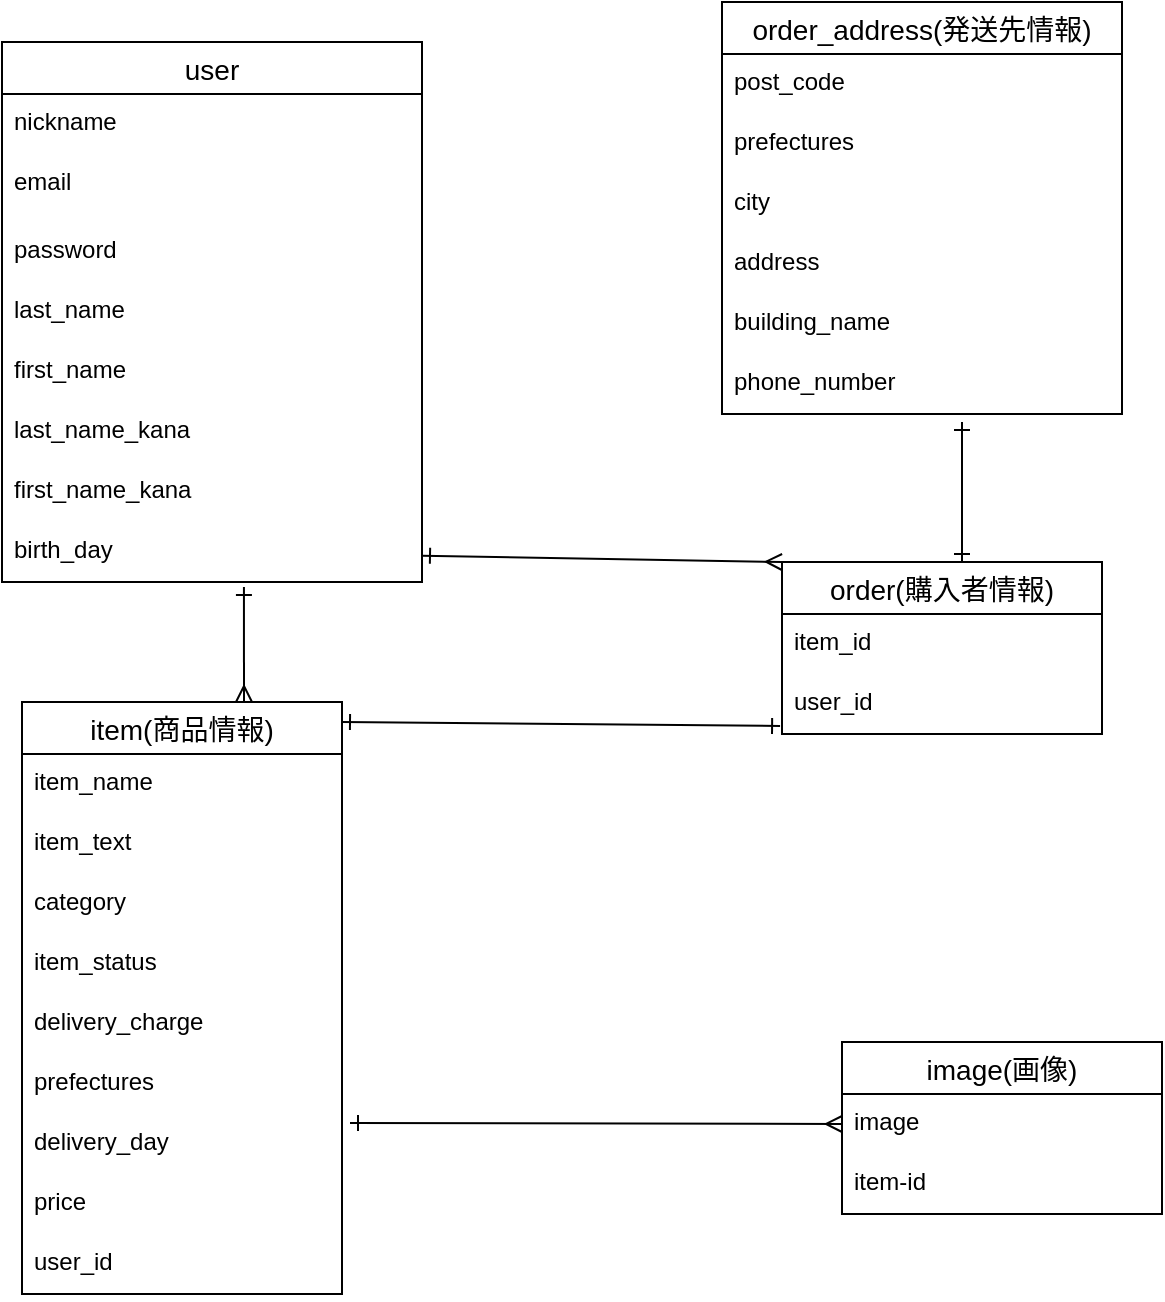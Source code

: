 <mxfile>
    <diagram id="D3qm80YoAi3OoaaXay8a" name="ページ1">
        <mxGraphModel dx="444" dy="807" grid="1" gridSize="10" guides="1" tooltips="1" connect="1" arrows="1" fold="1" page="1" pageScale="1" pageWidth="827" pageHeight="1169" math="0" shadow="0">
            <root>
                <mxCell id="0"/>
                <mxCell id="1" parent="0"/>
                <mxCell id="2" value="user" style="swimlane;fontStyle=0;childLayout=stackLayout;horizontal=1;startSize=26;horizontalStack=0;resizeParent=1;resizeParentMax=0;resizeLast=0;collapsible=1;marginBottom=0;align=center;fontSize=14;" parent="1" vertex="1">
                    <mxGeometry x="50" y="60" width="210" height="270" as="geometry"/>
                </mxCell>
                <mxCell id="3" value="nickname" style="text;strokeColor=none;fillColor=none;spacingLeft=4;spacingRight=4;overflow=hidden;rotatable=0;points=[[0,0.5],[1,0.5]];portConstraint=eastwest;fontSize=12;" parent="2" vertex="1">
                    <mxGeometry y="26" width="210" height="30" as="geometry"/>
                </mxCell>
                <mxCell id="4" value="email" style="text;strokeColor=none;fillColor=none;spacingLeft=4;spacingRight=4;overflow=hidden;rotatable=0;points=[[0,0.5],[1,0.5]];portConstraint=eastwest;fontSize=12;" parent="2" vertex="1">
                    <mxGeometry y="56" width="210" height="34" as="geometry"/>
                </mxCell>
                <mxCell id="5" value="password" style="text;strokeColor=none;fillColor=none;spacingLeft=4;spacingRight=4;overflow=hidden;rotatable=0;points=[[0,0.5],[1,0.5]];portConstraint=eastwest;fontSize=12;" parent="2" vertex="1">
                    <mxGeometry y="90" width="210" height="30" as="geometry"/>
                </mxCell>
                <mxCell id="27" value="last_name" style="text;strokeColor=none;fillColor=none;spacingLeft=4;spacingRight=4;overflow=hidden;rotatable=0;points=[[0,0.5],[1,0.5]];portConstraint=eastwest;fontSize=12;" parent="2" vertex="1">
                    <mxGeometry y="120" width="210" height="30" as="geometry"/>
                </mxCell>
                <mxCell id="30" value="first_name" style="text;strokeColor=none;fillColor=none;spacingLeft=4;spacingRight=4;overflow=hidden;rotatable=0;points=[[0,0.5],[1,0.5]];portConstraint=eastwest;fontSize=12;" parent="2" vertex="1">
                    <mxGeometry y="150" width="210" height="30" as="geometry"/>
                </mxCell>
                <mxCell id="31" value="last_name_kana" style="text;strokeColor=none;fillColor=none;spacingLeft=4;spacingRight=4;overflow=hidden;rotatable=0;points=[[0,0.5],[1,0.5]];portConstraint=eastwest;fontSize=12;" parent="2" vertex="1">
                    <mxGeometry y="180" width="210" height="30" as="geometry"/>
                </mxCell>
                <mxCell id="32" value="first_name_kana" style="text;strokeColor=none;fillColor=none;spacingLeft=4;spacingRight=4;overflow=hidden;rotatable=0;points=[[0,0.5],[1,0.5]];portConstraint=eastwest;fontSize=12;" parent="2" vertex="1">
                    <mxGeometry y="210" width="210" height="30" as="geometry"/>
                </mxCell>
                <mxCell id="53" value="birth_day&#10;" style="text;strokeColor=none;fillColor=none;spacingLeft=4;spacingRight=4;overflow=hidden;rotatable=0;points=[[0,0.5],[1,0.5]];portConstraint=eastwest;fontSize=12;" parent="2" vertex="1">
                    <mxGeometry y="240" width="210" height="30" as="geometry"/>
                </mxCell>
                <mxCell id="12" value="item(商品情報)" style="swimlane;fontStyle=0;childLayout=stackLayout;horizontal=1;startSize=26;horizontalStack=0;resizeParent=1;resizeParentMax=0;resizeLast=0;collapsible=1;marginBottom=0;align=center;fontSize=14;" parent="1" vertex="1">
                    <mxGeometry x="60" y="390" width="160" height="296" as="geometry"/>
                </mxCell>
                <mxCell id="13" value="item_name" style="text;strokeColor=none;fillColor=none;spacingLeft=4;spacingRight=4;overflow=hidden;rotatable=0;points=[[0,0.5],[1,0.5]];portConstraint=eastwest;fontSize=12;" parent="12" vertex="1">
                    <mxGeometry y="26" width="160" height="30" as="geometry"/>
                </mxCell>
                <mxCell id="14" value="item_text" style="text;strokeColor=none;fillColor=none;spacingLeft=4;spacingRight=4;overflow=hidden;rotatable=0;points=[[0,0.5],[1,0.5]];portConstraint=eastwest;fontSize=12;" parent="12" vertex="1">
                    <mxGeometry y="56" width="160" height="30" as="geometry"/>
                </mxCell>
                <mxCell id="15" value="category" style="text;strokeColor=none;fillColor=none;spacingLeft=4;spacingRight=4;overflow=hidden;rotatable=0;points=[[0,0.5],[1,0.5]];portConstraint=eastwest;fontSize=12;" parent="12" vertex="1">
                    <mxGeometry y="86" width="160" height="30" as="geometry"/>
                </mxCell>
                <mxCell id="33" value="item_status" style="text;strokeColor=none;fillColor=none;spacingLeft=4;spacingRight=4;overflow=hidden;rotatable=0;points=[[0,0.5],[1,0.5]];portConstraint=eastwest;fontSize=12;" parent="12" vertex="1">
                    <mxGeometry y="116" width="160" height="30" as="geometry"/>
                </mxCell>
                <mxCell id="58" value="delivery_charge" style="text;strokeColor=none;fillColor=none;spacingLeft=4;spacingRight=4;overflow=hidden;rotatable=0;points=[[0,0.5],[1,0.5]];portConstraint=eastwest;fontSize=12;" parent="12" vertex="1">
                    <mxGeometry y="146" width="160" height="30" as="geometry"/>
                </mxCell>
                <mxCell id="59" value="prefectures" style="text;strokeColor=none;fillColor=none;spacingLeft=4;spacingRight=4;overflow=hidden;rotatable=0;points=[[0,0.5],[1,0.5]];portConstraint=eastwest;fontSize=12;" parent="12" vertex="1">
                    <mxGeometry y="176" width="160" height="30" as="geometry"/>
                </mxCell>
                <mxCell id="67" value="delivery_day" style="text;strokeColor=none;fillColor=none;spacingLeft=4;spacingRight=4;overflow=hidden;rotatable=0;points=[[0,0.5],[1,0.5]];portConstraint=eastwest;fontSize=12;" parent="12" vertex="1">
                    <mxGeometry y="206" width="160" height="30" as="geometry"/>
                </mxCell>
                <mxCell id="94" value="price" style="text;strokeColor=none;fillColor=none;spacingLeft=4;spacingRight=4;overflow=hidden;rotatable=0;points=[[0,0.5],[1,0.5]];portConstraint=eastwest;fontSize=12;" vertex="1" parent="12">
                    <mxGeometry y="236" width="160" height="30" as="geometry"/>
                </mxCell>
                <mxCell id="68" value="user_id" style="text;strokeColor=none;fillColor=none;spacingLeft=4;spacingRight=4;overflow=hidden;rotatable=0;points=[[0,0.5],[1,0.5]];portConstraint=eastwest;fontSize=12;" parent="12" vertex="1">
                    <mxGeometry y="266" width="160" height="30" as="geometry"/>
                </mxCell>
                <mxCell id="16" value="order_address(発送先情報)" style="swimlane;fontStyle=0;childLayout=stackLayout;horizontal=1;startSize=26;horizontalStack=0;resizeParent=1;resizeParentMax=0;resizeLast=0;collapsible=1;marginBottom=0;align=center;fontSize=14;" parent="1" vertex="1">
                    <mxGeometry x="410" y="40" width="200" height="206" as="geometry"/>
                </mxCell>
                <mxCell id="17" value="post_code" style="text;strokeColor=none;fillColor=none;spacingLeft=4;spacingRight=4;overflow=hidden;rotatable=0;points=[[0,0.5],[1,0.5]];portConstraint=eastwest;fontSize=12;" parent="16" vertex="1">
                    <mxGeometry y="26" width="200" height="30" as="geometry"/>
                </mxCell>
                <mxCell id="19" value="prefectures" style="text;strokeColor=none;fillColor=none;spacingLeft=4;spacingRight=4;overflow=hidden;rotatable=0;points=[[0,0.5],[1,0.5]];portConstraint=eastwest;fontSize=12;" parent="16" vertex="1">
                    <mxGeometry y="56" width="200" height="30" as="geometry"/>
                </mxCell>
                <mxCell id="34" value="city" style="text;strokeColor=none;fillColor=none;spacingLeft=4;spacingRight=4;overflow=hidden;rotatable=0;points=[[0,0.5],[1,0.5]];portConstraint=eastwest;fontSize=12;" parent="16" vertex="1">
                    <mxGeometry y="86" width="200" height="30" as="geometry"/>
                </mxCell>
                <mxCell id="35" value="address" style="text;strokeColor=none;fillColor=none;spacingLeft=4;spacingRight=4;overflow=hidden;rotatable=0;points=[[0,0.5],[1,0.5]];portConstraint=eastwest;fontSize=12;" parent="16" vertex="1">
                    <mxGeometry y="116" width="200" height="30" as="geometry"/>
                </mxCell>
                <mxCell id="36" value="building_name" style="text;strokeColor=none;fillColor=none;spacingLeft=4;spacingRight=4;overflow=hidden;rotatable=0;points=[[0,0.5],[1,0.5]];portConstraint=eastwest;fontSize=12;" parent="16" vertex="1">
                    <mxGeometry y="146" width="200" height="30" as="geometry"/>
                </mxCell>
                <mxCell id="37" value="phone_number" style="text;strokeColor=none;fillColor=none;spacingLeft=4;spacingRight=4;overflow=hidden;rotatable=0;points=[[0,0.5],[1,0.5]];portConstraint=eastwest;fontSize=12;" parent="16" vertex="1">
                    <mxGeometry y="176" width="200" height="30" as="geometry"/>
                </mxCell>
                <mxCell id="48" value="" style="fontSize=12;html=1;endArrow=ERmany;startArrow=ERone;exitX=0.576;exitY=1.083;exitDx=0;exitDy=0;exitPerimeter=0;startFill=0;endFill=0;" parent="1" source="53" edge="1">
                    <mxGeometry width="100" height="100" relative="1" as="geometry">
                        <mxPoint x="270" y="260" as="sourcePoint"/>
                        <mxPoint x="171" y="390" as="targetPoint"/>
                    </mxGeometry>
                </mxCell>
                <mxCell id="86" value="image(画像)" style="swimlane;fontStyle=0;childLayout=stackLayout;horizontal=1;startSize=26;horizontalStack=0;resizeParent=1;resizeParentMax=0;resizeLast=0;collapsible=1;marginBottom=0;align=center;fontSize=14;" parent="1" vertex="1">
                    <mxGeometry x="470" y="560" width="160" height="86" as="geometry"/>
                </mxCell>
                <mxCell id="87" value="image" style="text;strokeColor=none;fillColor=none;spacingLeft=4;spacingRight=4;overflow=hidden;rotatable=0;points=[[0,0.5],[1,0.5]];portConstraint=eastwest;fontSize=12;" parent="86" vertex="1">
                    <mxGeometry y="26" width="160" height="30" as="geometry"/>
                </mxCell>
                <mxCell id="88" value="item-id" style="text;strokeColor=none;fillColor=none;spacingLeft=4;spacingRight=4;overflow=hidden;rotatable=0;points=[[0,0.5],[1,0.5]];portConstraint=eastwest;fontSize=12;" parent="86" vertex="1">
                    <mxGeometry y="56" width="160" height="30" as="geometry"/>
                </mxCell>
                <mxCell id="91" value="" style="fontSize=12;html=1;endArrow=ERmany;endFill=0;entryX=0;entryY=0;entryDx=0;entryDy=0;startArrow=ERone;startFill=0;" parent="1" source="53" target="96" edge="1">
                    <mxGeometry width="100" height="100" relative="1" as="geometry">
                        <mxPoint x="260" y="222" as="sourcePoint"/>
                        <mxPoint x="440" y="120" as="targetPoint"/>
                    </mxGeometry>
                </mxCell>
                <mxCell id="93" value="" style="fontSize=12;html=1;endArrow=ERmany;startArrow=ERone;entryX=0;entryY=0.5;entryDx=0;entryDy=0;startFill=0;endFill=0;exitX=1.025;exitY=0.15;exitDx=0;exitDy=0;exitPerimeter=0;" parent="1" target="87" edge="1" source="67">
                    <mxGeometry width="100" height="100" relative="1" as="geometry">
                        <mxPoint x="250" y="620" as="sourcePoint"/>
                        <mxPoint x="430" y="470" as="targetPoint"/>
                    </mxGeometry>
                </mxCell>
                <mxCell id="95" value="" style="fontSize=12;html=1;endArrow=ERone;endFill=0;exitX=1.014;exitY=0.117;exitDx=0;exitDy=0;exitPerimeter=0;startArrow=ERone;startFill=0;entryX=-0.006;entryY=0.9;entryDx=0;entryDy=0;entryPerimeter=0;" edge="1" parent="1">
                    <mxGeometry width="100" height="100" relative="1" as="geometry">
                        <mxPoint x="220" y="400" as="sourcePoint"/>
                        <mxPoint x="439.04" y="401.98" as="targetPoint"/>
                    </mxGeometry>
                </mxCell>
                <mxCell id="96" value="order(購入者情報)" style="swimlane;fontStyle=0;childLayout=stackLayout;horizontal=1;startSize=26;horizontalStack=0;resizeParent=1;resizeParentMax=0;resizeLast=0;collapsible=1;marginBottom=0;align=center;fontSize=14;" vertex="1" parent="1">
                    <mxGeometry x="440" y="320" width="160" height="86" as="geometry"/>
                </mxCell>
                <mxCell id="97" value="item_id" style="text;strokeColor=none;fillColor=none;spacingLeft=4;spacingRight=4;overflow=hidden;rotatable=0;points=[[0,0.5],[1,0.5]];portConstraint=eastwest;fontSize=12;" vertex="1" parent="96">
                    <mxGeometry y="26" width="160" height="30" as="geometry"/>
                </mxCell>
                <mxCell id="57" value="user_id" style="text;strokeColor=none;fillColor=none;spacingLeft=4;spacingRight=4;overflow=hidden;rotatable=0;points=[[0,0.5],[1,0.5]];portConstraint=eastwest;fontSize=12;" parent="96" vertex="1">
                    <mxGeometry y="56" width="160" height="30" as="geometry"/>
                </mxCell>
                <mxCell id="100" value="" style="fontSize=12;html=1;endArrow=ERone;startArrow=ERone;startFill=0;endFill=0;" edge="1" parent="1">
                    <mxGeometry width="100" height="100" relative="1" as="geometry">
                        <mxPoint x="530" y="320" as="sourcePoint"/>
                        <mxPoint x="530" y="250" as="targetPoint"/>
                    </mxGeometry>
                </mxCell>
            </root>
        </mxGraphModel>
    </diagram>
</mxfile>